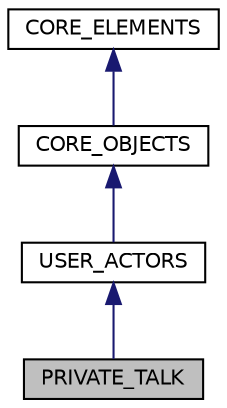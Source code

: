 digraph "PRIVATE_TALK"
{
  edge [fontname="Helvetica",fontsize="10",labelfontname="Helvetica",labelfontsize="10"];
  node [fontname="Helvetica",fontsize="10",shape=record];
  Node1 [label="PRIVATE_TALK",height=0.2,width=0.4,color="black", fillcolor="grey75", style="filled" fontcolor="black"];
  Node2 -> Node1 [dir="back",color="midnightblue",fontsize="10",style="solid"];
  Node2 [label="USER_ACTORS",height=0.2,width=0.4,color="black", fillcolor="white", style="filled",URL="$class_u_s_e_r___a_c_t_o_r_s.html"];
  Node3 -> Node2 [dir="back",color="midnightblue",fontsize="10",style="solid"];
  Node3 [label="CORE_OBJECTS",height=0.2,width=0.4,color="black", fillcolor="white", style="filled",URL="$class_c_o_r_e___o_b_j_e_c_t_s.html"];
  Node4 -> Node3 [dir="back",color="midnightblue",fontsize="10",style="solid"];
  Node4 [label="CORE_ELEMENTS",height=0.2,width=0.4,color="black", fillcolor="white", style="filled",URL="$class_c_o_r_e___e_l_e_m_e_n_t_s.html"];
}
